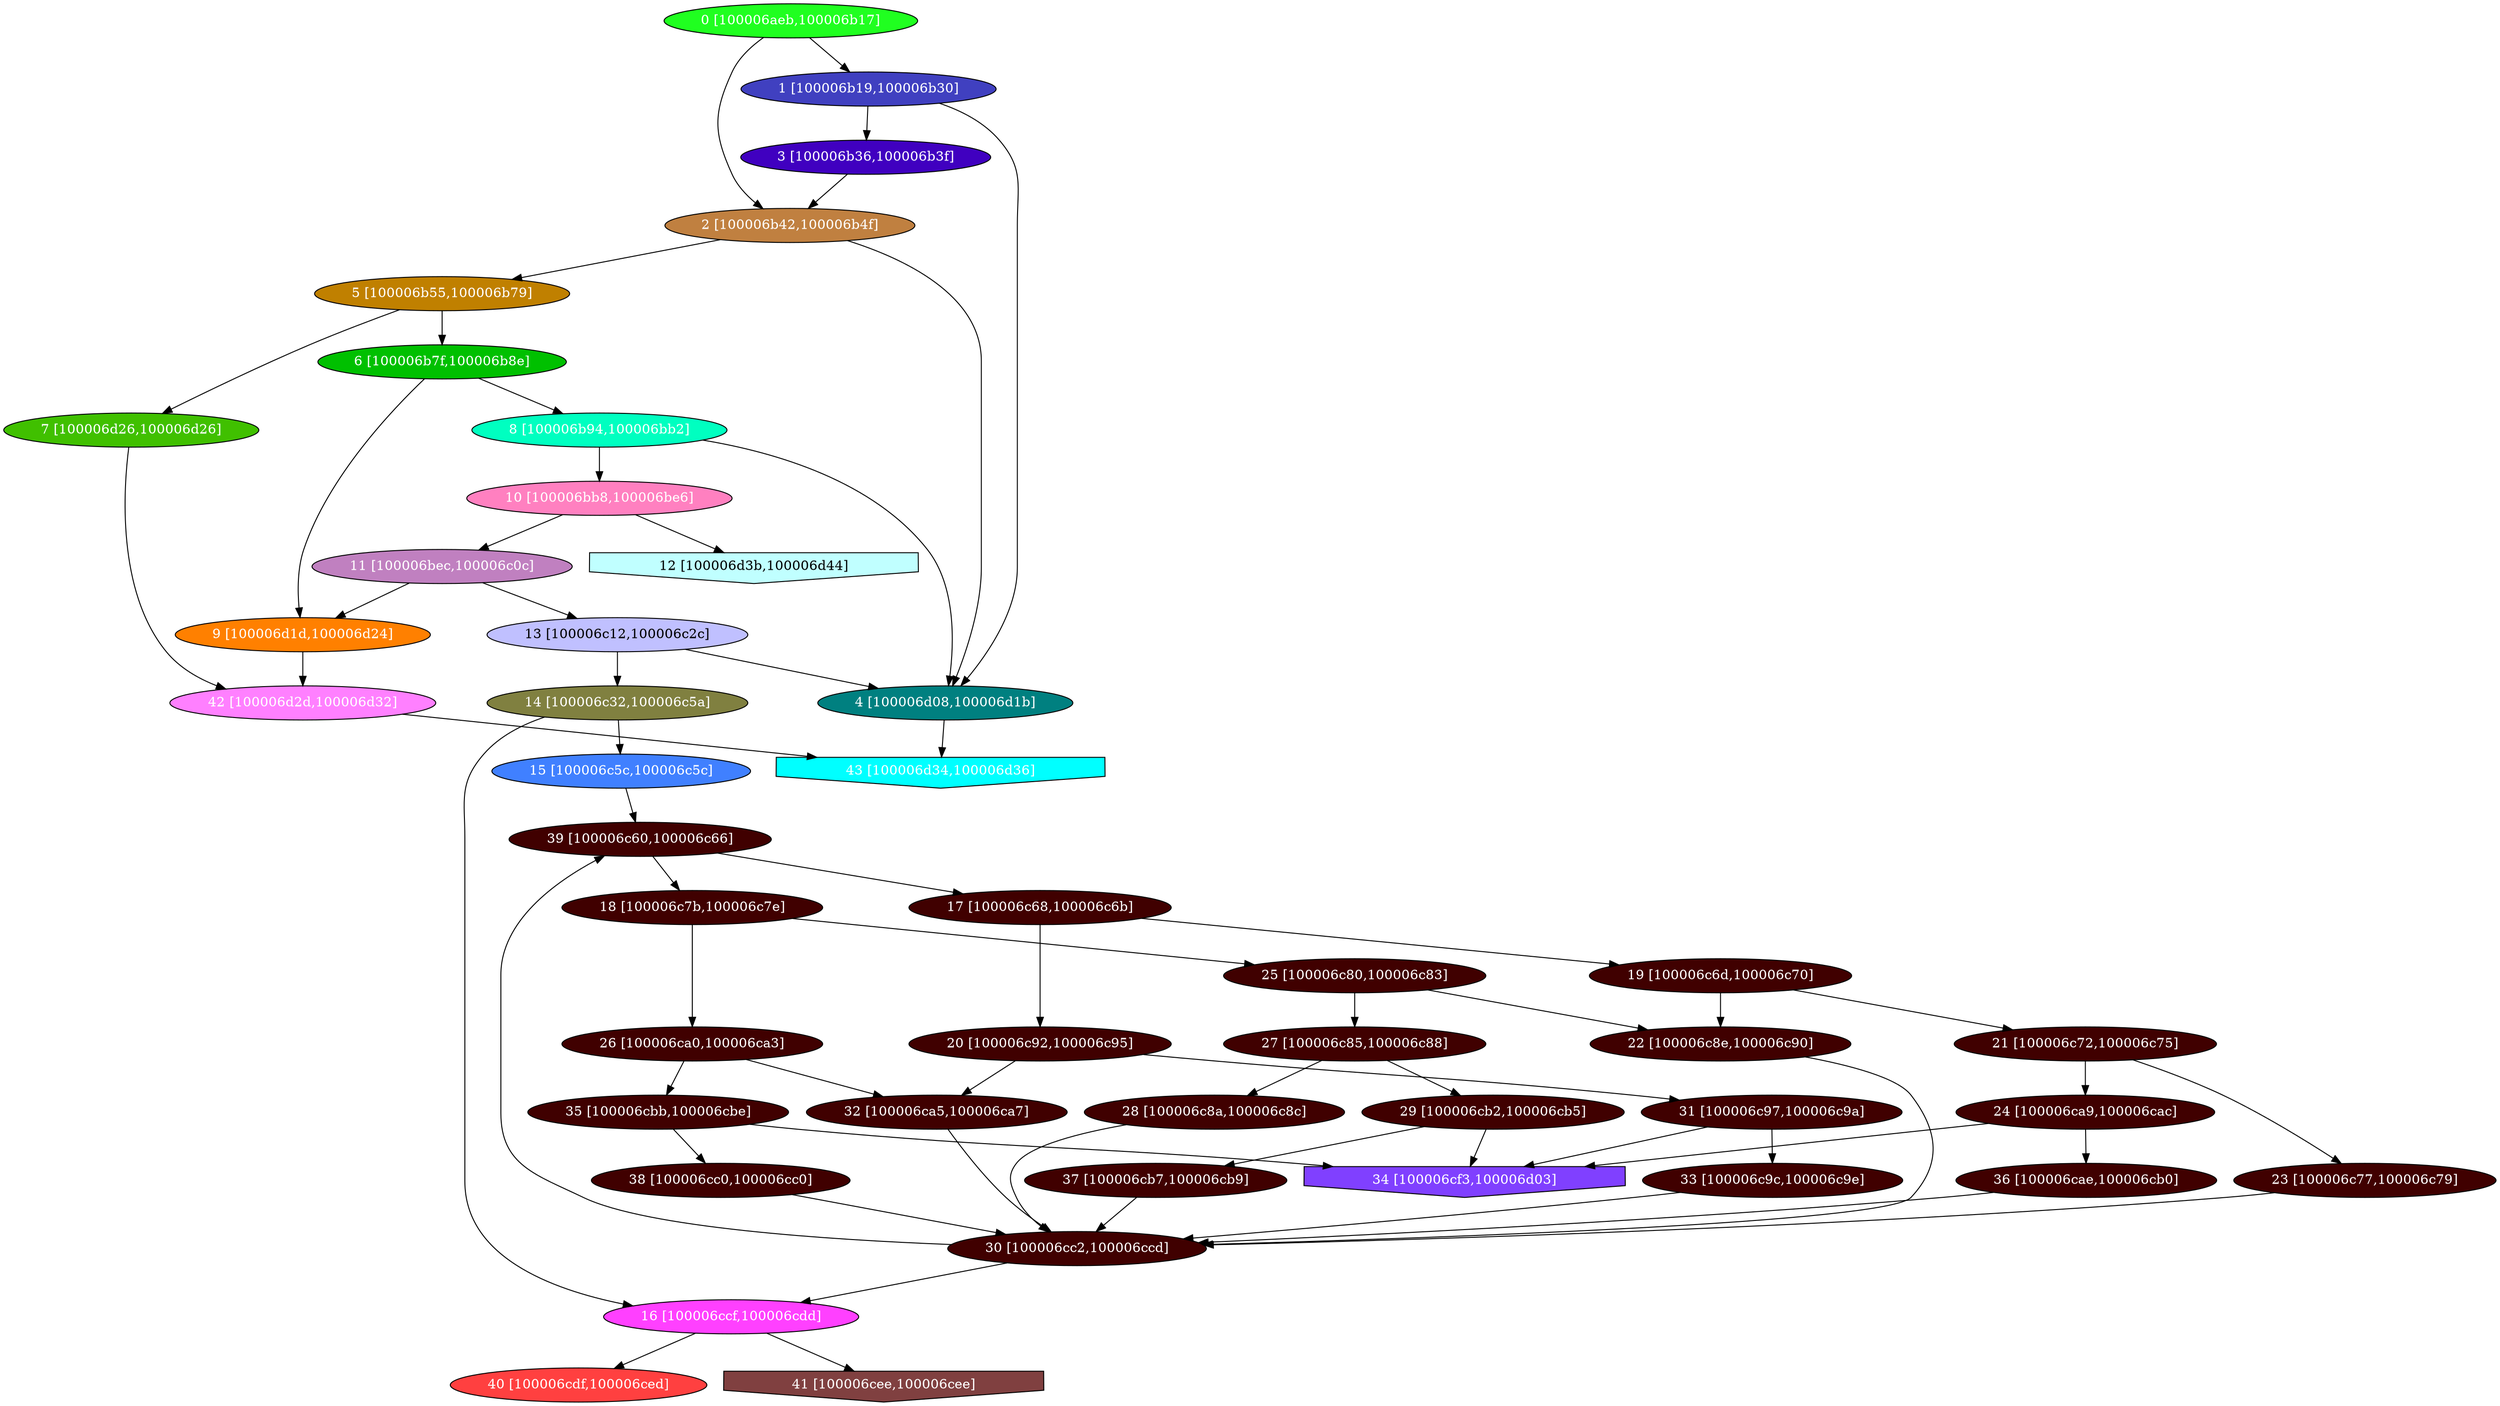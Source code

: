 diGraph tar{
	tar_0  [style=filled fillcolor="#20FF20" fontcolor="#ffffff" shape=oval label="0 [100006aeb,100006b17]"]
	tar_1  [style=filled fillcolor="#4040C0" fontcolor="#ffffff" shape=oval label="1 [100006b19,100006b30]"]
	tar_2  [style=filled fillcolor="#C08040" fontcolor="#ffffff" shape=oval label="2 [100006b42,100006b4f]"]
	tar_3  [style=filled fillcolor="#4000C0" fontcolor="#ffffff" shape=oval label="3 [100006b36,100006b3f]"]
	tar_4  [style=filled fillcolor="#008080" fontcolor="#ffffff" shape=oval label="4 [100006d08,100006d1b]"]
	tar_5  [style=filled fillcolor="#C08000" fontcolor="#ffffff" shape=oval label="5 [100006b55,100006b79]"]
	tar_6  [style=filled fillcolor="#00C000" fontcolor="#ffffff" shape=oval label="6 [100006b7f,100006b8e]"]
	tar_7  [style=filled fillcolor="#40C000" fontcolor="#ffffff" shape=oval label="7 [100006d26,100006d26]"]
	tar_8  [style=filled fillcolor="#00FFC0" fontcolor="#ffffff" shape=oval label="8 [100006b94,100006bb2]"]
	tar_9  [style=filled fillcolor="#FF8000" fontcolor="#ffffff" shape=oval label="9 [100006d1d,100006d24]"]
	tar_a  [style=filled fillcolor="#FF80C0" fontcolor="#ffffff" shape=oval label="10 [100006bb8,100006be6]"]
	tar_b  [style=filled fillcolor="#C080C0" fontcolor="#ffffff" shape=oval label="11 [100006bec,100006c0c]"]
	tar_c  [style=filled fillcolor="#C0FFFF" fontcolor="#000000" shape=invhouse label="12 [100006d3b,100006d44]"]
	tar_d  [style=filled fillcolor="#C0C0FF" fontcolor="#000000" shape=oval label="13 [100006c12,100006c2c]"]
	tar_e  [style=filled fillcolor="#808040" fontcolor="#ffffff" shape=oval label="14 [100006c32,100006c5a]"]
	tar_f  [style=filled fillcolor="#4080FF" fontcolor="#ffffff" shape=oval label="15 [100006c5c,100006c5c]"]
	tar_10  [style=filled fillcolor="#FF40FF" fontcolor="#ffffff" shape=oval label="16 [100006ccf,100006cdd]"]
	tar_11  [style=filled fillcolor="#400000" fontcolor="#ffffff" shape=oval label="17 [100006c68,100006c6b]"]
	tar_12  [style=filled fillcolor="#400000" fontcolor="#ffffff" shape=oval label="18 [100006c7b,100006c7e]"]
	tar_13  [style=filled fillcolor="#400000" fontcolor="#ffffff" shape=oval label="19 [100006c6d,100006c70]"]
	tar_14  [style=filled fillcolor="#400000" fontcolor="#ffffff" shape=oval label="20 [100006c92,100006c95]"]
	tar_15  [style=filled fillcolor="#400000" fontcolor="#ffffff" shape=oval label="21 [100006c72,100006c75]"]
	tar_16  [style=filled fillcolor="#400000" fontcolor="#ffffff" shape=oval label="22 [100006c8e,100006c90]"]
	tar_17  [style=filled fillcolor="#400000" fontcolor="#ffffff" shape=oval label="23 [100006c77,100006c79]"]
	tar_18  [style=filled fillcolor="#400000" fontcolor="#ffffff" shape=oval label="24 [100006ca9,100006cac]"]
	tar_19  [style=filled fillcolor="#400000" fontcolor="#ffffff" shape=oval label="25 [100006c80,100006c83]"]
	tar_1a  [style=filled fillcolor="#400000" fontcolor="#ffffff" shape=oval label="26 [100006ca0,100006ca3]"]
	tar_1b  [style=filled fillcolor="#400000" fontcolor="#ffffff" shape=oval label="27 [100006c85,100006c88]"]
	tar_1c  [style=filled fillcolor="#400000" fontcolor="#ffffff" shape=oval label="28 [100006c8a,100006c8c]"]
	tar_1d  [style=filled fillcolor="#400000" fontcolor="#ffffff" shape=oval label="29 [100006cb2,100006cb5]"]
	tar_1e  [style=filled fillcolor="#400000" fontcolor="#ffffff" shape=oval label="30 [100006cc2,100006ccd]"]
	tar_1f  [style=filled fillcolor="#400000" fontcolor="#ffffff" shape=oval label="31 [100006c97,100006c9a]"]
	tar_20  [style=filled fillcolor="#400000" fontcolor="#ffffff" shape=oval label="32 [100006ca5,100006ca7]"]
	tar_21  [style=filled fillcolor="#400000" fontcolor="#ffffff" shape=oval label="33 [100006c9c,100006c9e]"]
	tar_22  [style=filled fillcolor="#8040FF" fontcolor="#ffffff" shape=invhouse label="34 [100006cf3,100006d03]"]
	tar_23  [style=filled fillcolor="#400000" fontcolor="#ffffff" shape=oval label="35 [100006cbb,100006cbe]"]
	tar_24  [style=filled fillcolor="#400000" fontcolor="#ffffff" shape=oval label="36 [100006cae,100006cb0]"]
	tar_25  [style=filled fillcolor="#400000" fontcolor="#ffffff" shape=oval label="37 [100006cb7,100006cb9]"]
	tar_26  [style=filled fillcolor="#400000" fontcolor="#ffffff" shape=oval label="38 [100006cc0,100006cc0]"]
	tar_27  [style=filled fillcolor="#400000" fontcolor="#ffffff" shape=oval label="39 [100006c60,100006c66]"]
	tar_28  [style=filled fillcolor="#FF4040" fontcolor="#ffffff" shape=oval label="40 [100006cdf,100006ced]"]
	tar_29  [style=filled fillcolor="#804040" fontcolor="#ffffff" shape=invhouse label="41 [100006cee,100006cee]"]
	tar_2a  [style=filled fillcolor="#FF80FF" fontcolor="#ffffff" shape=oval label="42 [100006d2d,100006d32]"]
	tar_2b  [style=filled fillcolor="#00FFFF" fontcolor="#ffffff" shape=invhouse label="43 [100006d34,100006d36]"]

	tar_0 -> tar_1
	tar_0 -> tar_2
	tar_1 -> tar_3
	tar_1 -> tar_4
	tar_2 -> tar_4
	tar_2 -> tar_5
	tar_3 -> tar_2
	tar_4 -> tar_2b
	tar_5 -> tar_6
	tar_5 -> tar_7
	tar_6 -> tar_8
	tar_6 -> tar_9
	tar_7 -> tar_2a
	tar_8 -> tar_4
	tar_8 -> tar_a
	tar_9 -> tar_2a
	tar_a -> tar_b
	tar_a -> tar_c
	tar_b -> tar_9
	tar_b -> tar_d
	tar_d -> tar_4
	tar_d -> tar_e
	tar_e -> tar_f
	tar_e -> tar_10
	tar_f -> tar_27
	tar_10 -> tar_28
	tar_10 -> tar_29
	tar_11 -> tar_13
	tar_11 -> tar_14
	tar_12 -> tar_19
	tar_12 -> tar_1a
	tar_13 -> tar_15
	tar_13 -> tar_16
	tar_14 -> tar_1f
	tar_14 -> tar_20
	tar_15 -> tar_17
	tar_15 -> tar_18
	tar_16 -> tar_1e
	tar_17 -> tar_1e
	tar_18 -> tar_22
	tar_18 -> tar_24
	tar_19 -> tar_16
	tar_19 -> tar_1b
	tar_1a -> tar_20
	tar_1a -> tar_23
	tar_1b -> tar_1c
	tar_1b -> tar_1d
	tar_1c -> tar_1e
	tar_1d -> tar_22
	tar_1d -> tar_25
	tar_1e -> tar_10
	tar_1e -> tar_27
	tar_1f -> tar_21
	tar_1f -> tar_22
	tar_20 -> tar_1e
	tar_21 -> tar_1e
	tar_23 -> tar_22
	tar_23 -> tar_26
	tar_24 -> tar_1e
	tar_25 -> tar_1e
	tar_26 -> tar_1e
	tar_27 -> tar_11
	tar_27 -> tar_12
	tar_2a -> tar_2b
}